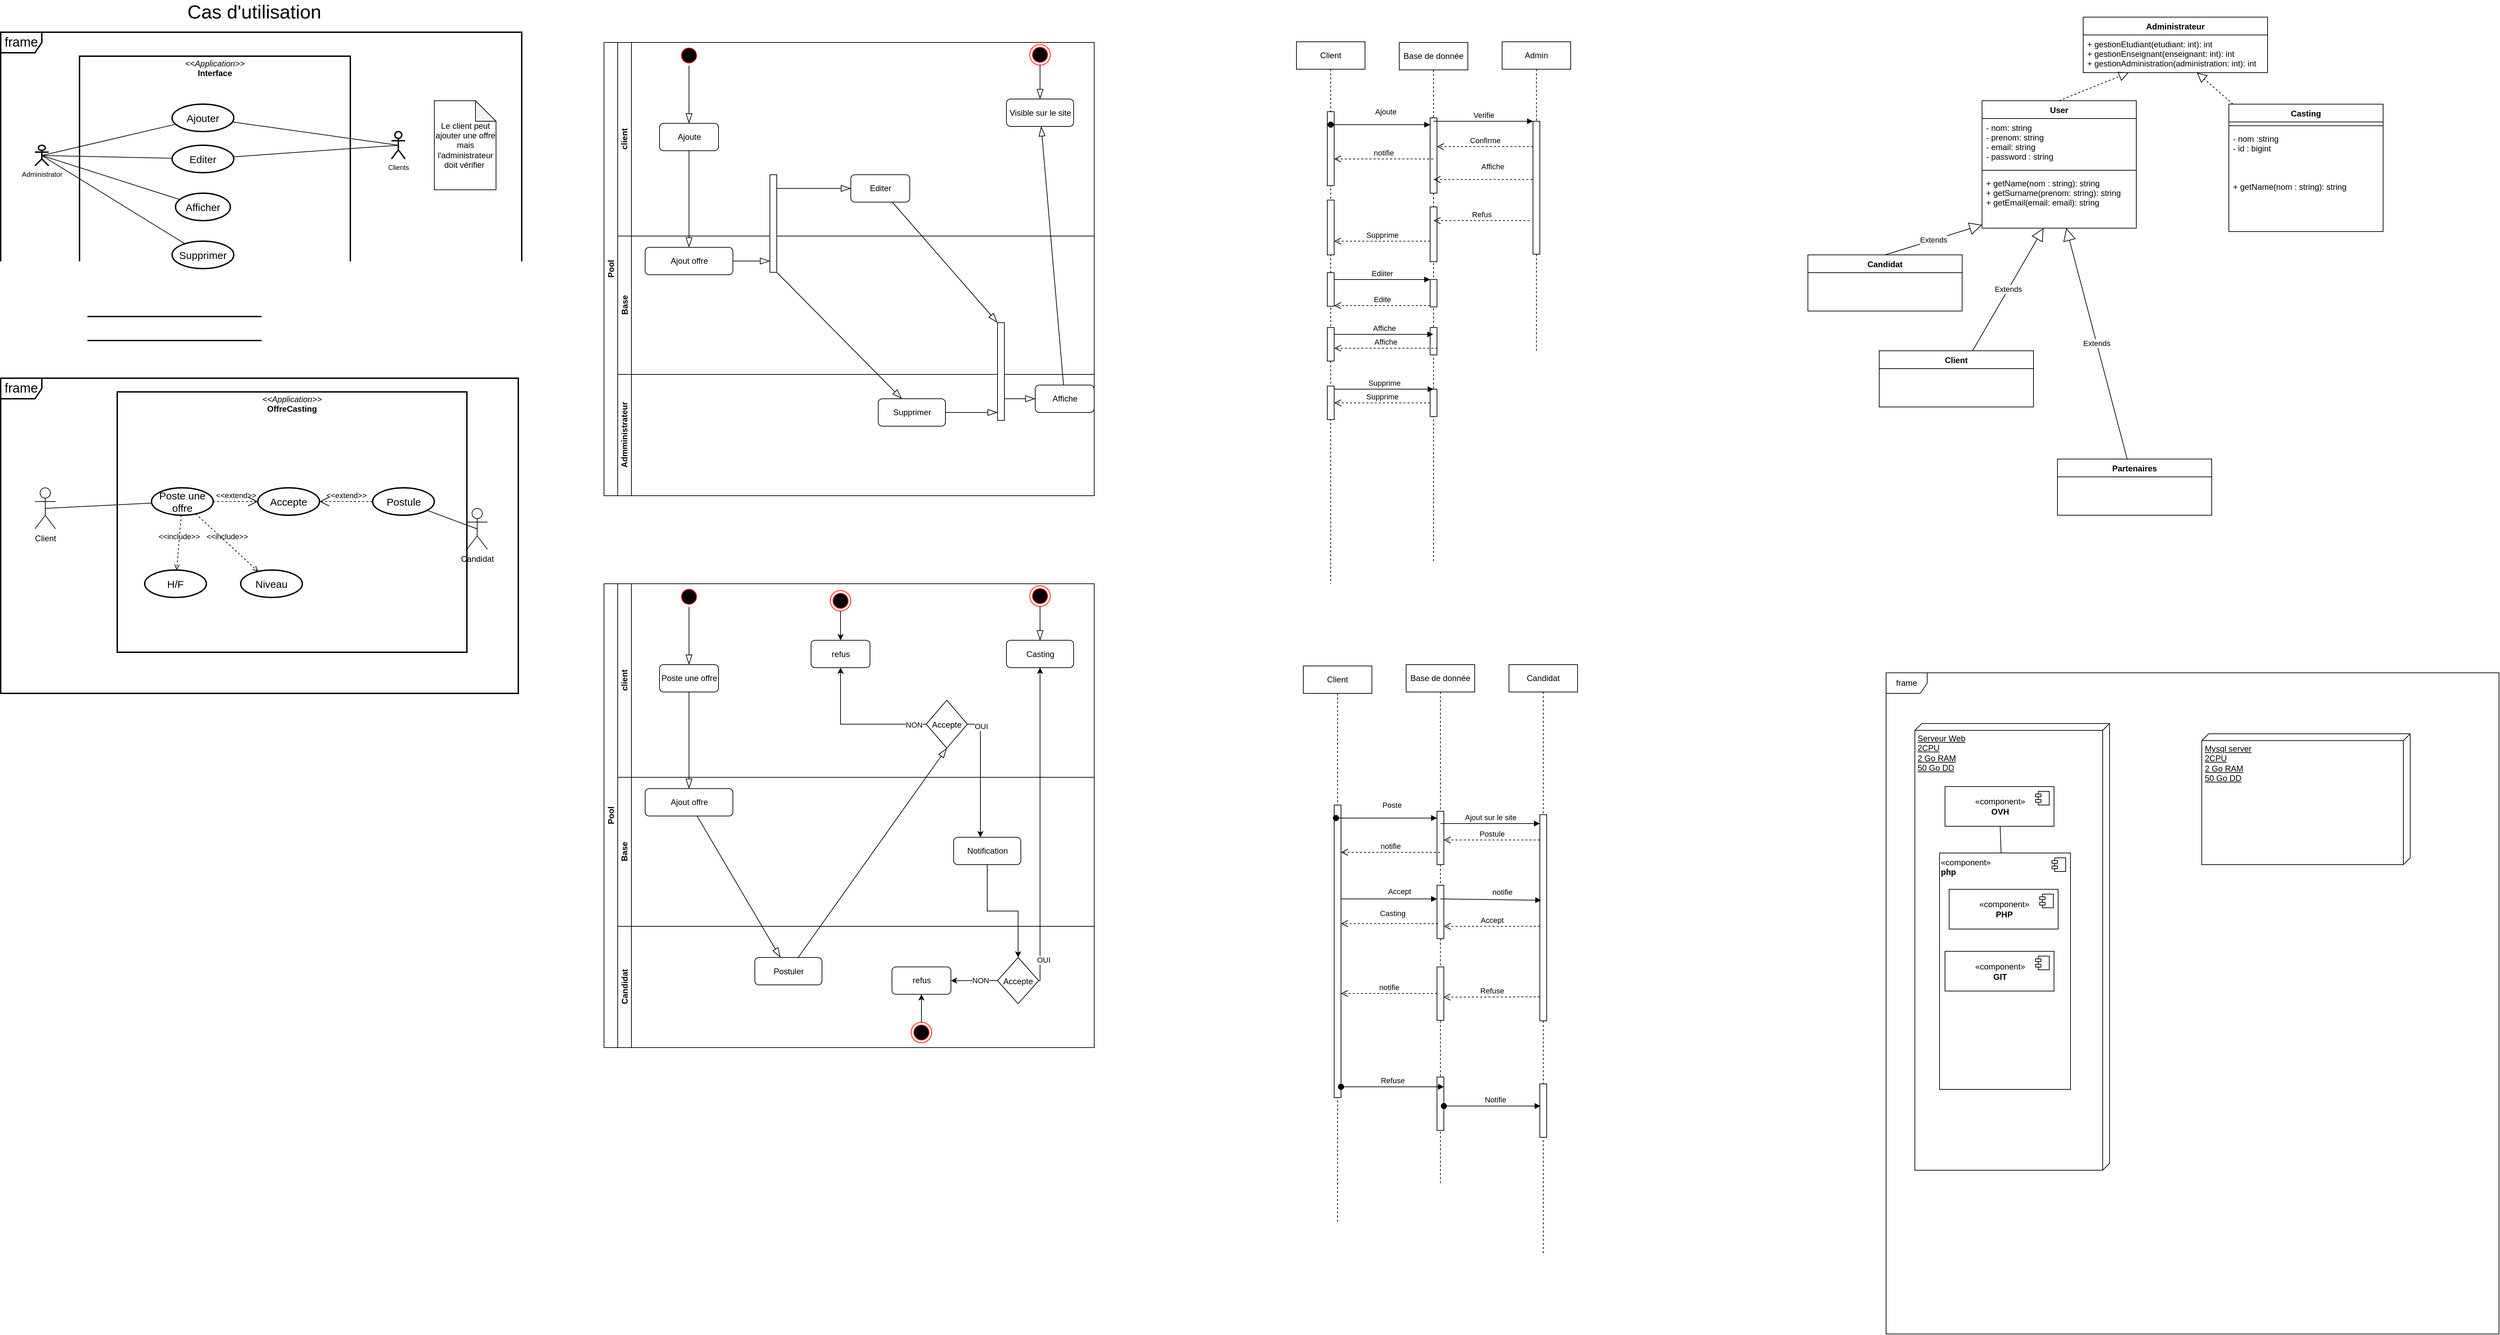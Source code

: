 <mxfile version="13.9.9" type="device"><diagram id="kzXPaiMqOrEbfsyM4Fj0" name="Page-1"><mxGraphModel dx="1205" dy="687" grid="1" gridSize="10" guides="1" tooltips="1" connect="1" arrows="1" fold="1" page="1" pageScale="1" pageWidth="850" pageHeight="1100" math="0" shadow="0"><root><mxCell id="0"/><mxCell id="1" parent="0"/><mxCell id="bEOmpOehwGYg2IpYgs9D-182" value="Client" style="shape=umlLifeline;perimeter=lifelinePerimeter;whiteSpace=wrap;html=1;container=1;collapsible=0;recursiveResize=0;outlineConnect=0;" vertex="1" parent="1"><mxGeometry x="1950" y="980" width="100" height="811" as="geometry"/></mxCell><mxCell id="bEOmpOehwGYg2IpYgs9D-176" value="Base de donnée" style="shape=umlLifeline;perimeter=lifelinePerimeter;whiteSpace=wrap;html=1;container=1;collapsible=0;recursiveResize=0;outlineConnect=0;size=40;" vertex="1" parent="1"><mxGeometry x="2100" y="978" width="100" height="760" as="geometry"/></mxCell><mxCell id="bEOmpOehwGYg2IpYgs9D-195" value="" style="html=1;points=[];perimeter=orthogonalPerimeter;" vertex="1" parent="bEOmpOehwGYg2IpYgs9D-176"><mxGeometry x="45" y="602" width="10" height="78" as="geometry"/></mxCell><mxCell id="bEOmpOehwGYg2IpYgs9D-201" value="" style="html=1;points=[];perimeter=orthogonalPerimeter;" vertex="1" parent="bEOmpOehwGYg2IpYgs9D-176"><mxGeometry x="45" y="441.25" width="10" height="78" as="geometry"/></mxCell><mxCell id="ahJJYOQ27j7wzoPTk0QK-1" value="Cas d'utilisation" style="text;html=1;strokeColor=none;fillColor=none;align=center;verticalAlign=middle;whiteSpace=wrap;rounded=0;strokeWidth=2;fontSize=28;" parent="1" vertex="1"><mxGeometry x="320" y="10" width="200" height="30" as="geometry"/></mxCell><mxCell id="ahJJYOQ27j7wzoPTk0QK-2" value="frame" style="shape=umlFrame;whiteSpace=wrap;html=1;strokeWidth=2;fontSize=19;" parent="1" vertex="1"><mxGeometry x="50" y="55" width="760" height="450" as="geometry"/></mxCell><mxCell id="ahJJYOQ27j7wzoPTk0QK-3" value="Administrator" style="shape=umlActor;verticalLabelPosition=bottom;verticalAlign=top;html=1;strokeWidth=2;fontSize=10;" parent="1" vertex="1"><mxGeometry x="100" y="220" width="20" height="30" as="geometry"/></mxCell><mxCell id="ahJJYOQ27j7wzoPTk0QK-4" value="&lt;p style=&quot;margin:0px;margin-top:4px;text-align:center;&quot;&gt;&lt;i&gt;&amp;lt;&amp;lt;Application&amp;gt;&amp;gt;&lt;/i&gt;&lt;br&gt;&lt;b&gt;Interface&lt;/b&gt;&lt;/p&gt;&lt;p style=&quot;margin:0px;margin-left:4px;&quot;&gt;&lt;br&gt;&lt;/p&gt;&lt;p style=&quot;margin:0px;margin-left:4px;&quot;&gt;&lt;br&gt;&lt;/p&gt;" style="verticalAlign=top;align=left;overflow=fill;fontSize=12;fontFamily=Helvetica;html=1;strokeWidth=2;" parent="1" vertex="1"><mxGeometry x="165" y="90" width="395" height="380" as="geometry"/></mxCell><mxCell id="ahJJYOQ27j7wzoPTk0QK-6" value="frame" style="shape=umlFrame;whiteSpace=wrap;html=1;strokeWidth=2;fontSize=19;" parent="1" vertex="1"><mxGeometry x="50" y="560" width="755" height="460" as="geometry"/></mxCell><mxCell id="ahJJYOQ27j7wzoPTk0QK-8" value="&lt;p style=&quot;margin:0px;margin-top:4px;text-align:center;&quot;&gt;&lt;i&gt;&amp;lt;&amp;lt;Application&amp;gt;&amp;gt;&lt;/i&gt;&lt;br&gt;&lt;b&gt;OffreCasting&lt;/b&gt;&lt;/p&gt;&lt;p style=&quot;margin:0px;margin-left:4px;&quot;&gt;&lt;br&gt;&lt;/p&gt;&lt;p style=&quot;margin:0px;margin-left:4px;&quot;&gt;&lt;br&gt;&lt;/p&gt;" style="verticalAlign=top;align=left;overflow=fill;fontSize=12;fontFamily=Helvetica;html=1;strokeWidth=2;" parent="1" vertex="1"><mxGeometry x="220" y="580" width="510" height="380" as="geometry"/></mxCell><mxCell id="ahJJYOQ27j7wzoPTk0QK-10" value="Afficher" style="ellipse;whiteSpace=wrap;html=1;strokeWidth=2;fontSize=15;" parent="1" vertex="1"><mxGeometry x="305" y="290" width="80" height="40" as="geometry"/></mxCell><mxCell id="ahJJYOQ27j7wzoPTk0QK-11" value="Editer" style="ellipse;whiteSpace=wrap;html=1;strokeWidth=2;fontSize=15;" parent="1" vertex="1"><mxGeometry x="300" y="220" width="90" height="40" as="geometry"/></mxCell><mxCell id="ahJJYOQ27j7wzoPTk0QK-12" value="Ajouter" style="ellipse;whiteSpace=wrap;html=1;strokeWidth=2;fontSize=15;" parent="1" vertex="1"><mxGeometry x="300" y="160" width="90" height="40" as="geometry"/></mxCell><mxCell id="ahJJYOQ27j7wzoPTk0QK-13" value="Supprimer" style="ellipse;whiteSpace=wrap;html=1;strokeWidth=2;fontSize=15;" parent="1" vertex="1"><mxGeometry x="300" y="360" width="90" height="40" as="geometry"/></mxCell><mxCell id="ahJJYOQ27j7wzoPTk0QK-21" value="Clients" style="shape=umlActor;verticalLabelPosition=bottom;verticalAlign=top;html=1;strokeWidth=2;fontSize=10;" parent="1" vertex="1"><mxGeometry x="620" y="200" width="20" height="40" as="geometry"/></mxCell><mxCell id="ahJJYOQ27j7wzoPTk0QK-23" value="" style="endArrow=none;endFill=0;endSize=12;html=1;rounded=0;fontSize=10;exitX=0.5;exitY=0.5;exitDx=0;exitDy=0;exitPerimeter=0;" parent="1" source="ahJJYOQ27j7wzoPTk0QK-3" target="ahJJYOQ27j7wzoPTk0QK-13" edge="1"><mxGeometry width="160" relative="1" as="geometry"><mxPoint x="80" y="300" as="sourcePoint"/><mxPoint x="330.146" y="166.367" as="targetPoint"/></mxGeometry></mxCell><mxCell id="ahJJYOQ27j7wzoPTk0QK-25" value="" style="endArrow=none;endFill=0;endSize=12;html=1;rounded=0;fontSize=10;exitX=0.5;exitY=0.5;exitDx=0;exitDy=0;exitPerimeter=0;" parent="1" source="ahJJYOQ27j7wzoPTk0QK-21" target="ahJJYOQ27j7wzoPTk0QK-12" edge="1"><mxGeometry width="160" relative="1" as="geometry"><mxPoint x="620" y="230" as="sourcePoint"/><mxPoint x="395.081" y="172.668" as="targetPoint"/></mxGeometry></mxCell><mxCell id="H56GD3mnhVGdYl3A65U0-16" value="" style="endArrow=none;endFill=0;endSize=12;html=1;rounded=0;fontSize=10;exitX=0.5;exitY=0.5;exitDx=0;exitDy=0;exitPerimeter=0;" parent="1" source="ahJJYOQ27j7wzoPTk0QK-3" target="ahJJYOQ27j7wzoPTk0QK-11" edge="1"><mxGeometry width="160" relative="1" as="geometry"><mxPoint x="120" y="185" as="sourcePoint"/><mxPoint x="234.647" y="400.536" as="targetPoint"/></mxGeometry></mxCell><mxCell id="H56GD3mnhVGdYl3A65U0-17" value="" style="endArrow=none;endFill=0;endSize=12;html=1;rounded=0;fontSize=10;exitX=0.5;exitY=0.5;exitDx=0;exitDy=0;exitPerimeter=0;" parent="1" source="ahJJYOQ27j7wzoPTk0QK-3" target="ahJJYOQ27j7wzoPTk0QK-12" edge="1"><mxGeometry width="160" relative="1" as="geometry"><mxPoint x="110" y="175" as="sourcePoint"/><mxPoint x="227.535" y="350.783" as="targetPoint"/></mxGeometry></mxCell><mxCell id="H56GD3mnhVGdYl3A65U0-18" value="" style="endArrow=none;endFill=0;endSize=12;html=1;rounded=0;fontSize=10;exitX=0.5;exitY=0.5;exitDx=0;exitDy=0;exitPerimeter=0;" parent="1" source="ahJJYOQ27j7wzoPTk0QK-3" target="ahJJYOQ27j7wzoPTk0QK-10" edge="1"><mxGeometry width="160" relative="1" as="geometry"><mxPoint x="110" y="180" as="sourcePoint"/><mxPoint x="262.891" y="282.58" as="targetPoint"/></mxGeometry></mxCell><mxCell id="H56GD3mnhVGdYl3A65U0-20" value="" style="endArrow=none;endFill=0;endSize=12;html=1;rounded=0;fontSize=10;exitX=0.5;exitY=0.5;exitDx=0;exitDy=0;exitPerimeter=0;" parent="1" source="ahJJYOQ27j7wzoPTk0QK-21" target="ahJJYOQ27j7wzoPTk0QK-11" edge="1"><mxGeometry width="160" relative="1" as="geometry"><mxPoint x="620" y="230" as="sourcePoint"/><mxPoint x="396.65" y="197.573" as="targetPoint"/></mxGeometry></mxCell><mxCell id="H56GD3mnhVGdYl3A65U0-21" value="Le client peut ajouter une offre mais l'administrateur doit vérifier&amp;nbsp;" style="shape=note;whiteSpace=wrap;html=1;backgroundOutline=1;darkOpacity=0.05;" parent="1" vertex="1"><mxGeometry x="682.5" y="155" width="90" height="130" as="geometry"/></mxCell><mxCell id="bEOmpOehwGYg2IpYgs9D-1" value="Client" style="shape=umlActor;verticalLabelPosition=bottom;verticalAlign=top;html=1;outlineConnect=0;" vertex="1" parent="1"><mxGeometry x="100" y="720" width="30" height="60" as="geometry"/></mxCell><mxCell id="bEOmpOehwGYg2IpYgs9D-2" value="Candidat" style="shape=umlActor;verticalLabelPosition=bottom;verticalAlign=top;html=1;outlineConnect=0;" vertex="1" parent="1"><mxGeometry x="730" y="750" width="30" height="60" as="geometry"/></mxCell><mxCell id="bEOmpOehwGYg2IpYgs9D-3" value="Poste une offre" style="ellipse;whiteSpace=wrap;html=1;strokeWidth=2;fontSize=15;" vertex="1" parent="1"><mxGeometry x="270" y="720" width="90" height="40" as="geometry"/></mxCell><mxCell id="bEOmpOehwGYg2IpYgs9D-4" value="" style="endArrow=none;endFill=0;endSize=12;html=1;rounded=0;fontSize=10;exitX=0.5;exitY=0.5;exitDx=0;exitDy=0;exitPerimeter=0;" edge="1" parent="1" source="bEOmpOehwGYg2IpYgs9D-1" target="bEOmpOehwGYg2IpYgs9D-3"><mxGeometry width="160" relative="1" as="geometry"><mxPoint x="91.28" y="450" as="sourcePoint"/><mxPoint x="299.996" y="578.766" as="targetPoint"/></mxGeometry></mxCell><mxCell id="bEOmpOehwGYg2IpYgs9D-5" value="Postule" style="ellipse;whiteSpace=wrap;html=1;strokeWidth=2;fontSize=15;" vertex="1" parent="1"><mxGeometry x="592.5" y="720" width="90" height="40" as="geometry"/></mxCell><mxCell id="bEOmpOehwGYg2IpYgs9D-6" value="" style="endArrow=none;endFill=0;endSize=12;html=1;rounded=0;fontSize=10;exitX=0.5;exitY=0.5;exitDx=0;exitDy=0;exitPerimeter=0;" edge="1" parent="1" source="bEOmpOehwGYg2IpYgs9D-2" target="bEOmpOehwGYg2IpYgs9D-5"><mxGeometry width="160" relative="1" as="geometry"><mxPoint x="125" y="760" as="sourcePoint"/><mxPoint x="280.263" y="752.16" as="targetPoint"/></mxGeometry></mxCell><mxCell id="bEOmpOehwGYg2IpYgs9D-7" value="&amp;lt;&amp;lt;include&amp;gt;&amp;gt;" style="edgeStyle=none;html=1;endArrow=open;verticalAlign=bottom;dashed=1;labelBackgroundColor=none;" edge="1" parent="1" source="bEOmpOehwGYg2IpYgs9D-3" target="bEOmpOehwGYg2IpYgs9D-9"><mxGeometry width="160" relative="1" as="geometry"><mxPoint x="370" y="810" as="sourcePoint"/><mxPoint x="530" y="810" as="targetPoint"/></mxGeometry></mxCell><mxCell id="bEOmpOehwGYg2IpYgs9D-8" value="Niveau" style="ellipse;whiteSpace=wrap;html=1;strokeWidth=2;fontSize=15;" vertex="1" parent="1"><mxGeometry x="400" y="840" width="90" height="40" as="geometry"/></mxCell><mxCell id="bEOmpOehwGYg2IpYgs9D-9" value="H/F" style="ellipse;whiteSpace=wrap;html=1;strokeWidth=2;fontSize=15;" vertex="1" parent="1"><mxGeometry x="260" y="840" width="90" height="40" as="geometry"/></mxCell><mxCell id="bEOmpOehwGYg2IpYgs9D-10" value="&amp;lt;&amp;lt;include&amp;gt;&amp;gt;" style="edgeStyle=none;html=1;endArrow=open;verticalAlign=bottom;dashed=1;labelBackgroundColor=none;" edge="1" parent="1" source="bEOmpOehwGYg2IpYgs9D-3" target="bEOmpOehwGYg2IpYgs9D-8"><mxGeometry width="160" relative="1" as="geometry"><mxPoint x="323.224" y="769.984" as="sourcePoint"/><mxPoint x="316.817" y="840.016" as="targetPoint"/></mxGeometry></mxCell><mxCell id="bEOmpOehwGYg2IpYgs9D-11" value="Accepte" style="ellipse;whiteSpace=wrap;html=1;strokeWidth=2;fontSize=15;" vertex="1" parent="1"><mxGeometry x="425" y="720" width="90" height="40" as="geometry"/></mxCell><mxCell id="bEOmpOehwGYg2IpYgs9D-13" value="&amp;lt;&amp;lt;extend&amp;gt;&amp;gt;" style="edgeStyle=none;html=1;startArrow=open;endArrow=none;startSize=12;verticalAlign=bottom;dashed=1;labelBackgroundColor=none;" edge="1" parent="1" source="bEOmpOehwGYg2IpYgs9D-11" target="bEOmpOehwGYg2IpYgs9D-3"><mxGeometry width="160" relative="1" as="geometry"><mxPoint x="390" y="670" as="sourcePoint"/><mxPoint x="550" y="670" as="targetPoint"/></mxGeometry></mxCell><mxCell id="bEOmpOehwGYg2IpYgs9D-14" value="&amp;lt;&amp;lt;extend&amp;gt;&amp;gt;" style="edgeStyle=none;html=1;startArrow=open;endArrow=none;startSize=12;verticalAlign=bottom;dashed=1;labelBackgroundColor=none;" edge="1" parent="1" source="bEOmpOehwGYg2IpYgs9D-11" target="bEOmpOehwGYg2IpYgs9D-5"><mxGeometry width="160" relative="1" as="geometry"><mxPoint x="435" y="750" as="sourcePoint"/><mxPoint x="370" y="750" as="targetPoint"/></mxGeometry></mxCell><mxCell id="bEOmpOehwGYg2IpYgs9D-15" value="Pool" style="swimlane;childLayout=stackLayout;resizeParent=1;resizeParentMax=0;horizontal=0;startSize=20;horizontalStack=0;html=1;" vertex="1" parent="1"><mxGeometry x="930" y="70" width="715" height="661.5" as="geometry"/></mxCell><mxCell id="bEOmpOehwGYg2IpYgs9D-16" value="client" style="swimlane;startSize=20;horizontal=0;html=1;" vertex="1" parent="bEOmpOehwGYg2IpYgs9D-15"><mxGeometry x="20" width="695" height="282.5" as="geometry"/></mxCell><mxCell id="bEOmpOehwGYg2IpYgs9D-17" value="Editer" style="html=1;rounded=1;" vertex="1" parent="bEOmpOehwGYg2IpYgs9D-16"><mxGeometry x="340" y="193" width="86" height="40" as="geometry"/></mxCell><mxCell id="bEOmpOehwGYg2IpYgs9D-18" value="" style="ellipse;html=1;shape=startState;fillColor=#000000;strokeColor=#ff0000;rounded=1;" vertex="1" parent="bEOmpOehwGYg2IpYgs9D-16"><mxGeometry x="89" y="4" width="30" height="30" as="geometry"/></mxCell><mxCell id="bEOmpOehwGYg2IpYgs9D-19" value="" style="endArrow=blockThin;endFill=0;endSize=12;html=1;rounded=0;strokeWidth=1;" edge="1" parent="bEOmpOehwGYg2IpYgs9D-16" source="bEOmpOehwGYg2IpYgs9D-18" target="bEOmpOehwGYg2IpYgs9D-20"><mxGeometry width="160" relative="1" as="geometry"><mxPoint x="141" y="122" as="sourcePoint"/><mxPoint x="104.0" y="64" as="targetPoint"/></mxGeometry></mxCell><mxCell id="bEOmpOehwGYg2IpYgs9D-20" value="Ajoute" style="html=1;rounded=1;" vertex="1" parent="bEOmpOehwGYg2IpYgs9D-16"><mxGeometry x="61" y="118" width="86" height="40" as="geometry"/></mxCell><mxCell id="bEOmpOehwGYg2IpYgs9D-21" value="Visible sur le site" style="html=1;rounded=1;" vertex="1" parent="bEOmpOehwGYg2IpYgs9D-16"><mxGeometry x="567" y="82.5" width="98" height="40" as="geometry"/></mxCell><mxCell id="bEOmpOehwGYg2IpYgs9D-22" value="" style="ellipse;html=1;shape=endState;fillColor=#000000;strokeColor=#ff0000;rounded=0;" vertex="1" parent="bEOmpOehwGYg2IpYgs9D-16"><mxGeometry x="601" y="3" width="30" height="30" as="geometry"/></mxCell><mxCell id="bEOmpOehwGYg2IpYgs9D-23" value="" style="endArrow=blockThin;endFill=0;endSize=12;html=1;rounded=0;strokeWidth=1;" edge="1" parent="bEOmpOehwGYg2IpYgs9D-16" source="bEOmpOehwGYg2IpYgs9D-22" target="bEOmpOehwGYg2IpYgs9D-21"><mxGeometry width="160" relative="1" as="geometry"><mxPoint x="114.0" y="44" as="sourcePoint"/><mxPoint x="114.0" y="128" as="targetPoint"/></mxGeometry></mxCell><mxCell id="bEOmpOehwGYg2IpYgs9D-24" value="Base" style="swimlane;startSize=20;horizontal=0;html=1;" vertex="1" parent="bEOmpOehwGYg2IpYgs9D-15"><mxGeometry x="20" y="282.5" width="695" height="202" as="geometry"/></mxCell><mxCell id="bEOmpOehwGYg2IpYgs9D-29" value="Ajout offre" style="html=1;rounded=1;" vertex="1" parent="bEOmpOehwGYg2IpYgs9D-24"><mxGeometry x="40" y="16.5" width="128" height="40" as="geometry"/></mxCell><mxCell id="bEOmpOehwGYg2IpYgs9D-31" value="" style="html=1;points=[];perimeter=orthogonalPerimeter;rounded=0;direction=west;" vertex="1" parent="bEOmpOehwGYg2IpYgs9D-24"><mxGeometry x="222" y="-89.5" width="10" height="142.5" as="geometry"/></mxCell><mxCell id="bEOmpOehwGYg2IpYgs9D-32" value="" style="endArrow=blockThin;endFill=0;endSize=12;html=1;rounded=0;strokeWidth=1;" edge="1" parent="bEOmpOehwGYg2IpYgs9D-24" source="bEOmpOehwGYg2IpYgs9D-29" target="bEOmpOehwGYg2IpYgs9D-31"><mxGeometry width="160" relative="1" as="geometry"><mxPoint x="114" y="-238.5" as="sourcePoint"/><mxPoint x="114" y="-154.5" as="targetPoint"/></mxGeometry></mxCell><mxCell id="bEOmpOehwGYg2IpYgs9D-37" value="Admministrateur" style="swimlane;startSize=20;horizontal=0;html=1;" vertex="1" parent="bEOmpOehwGYg2IpYgs9D-15"><mxGeometry x="20" y="484.5" width="695" height="177" as="geometry"/></mxCell><mxCell id="bEOmpOehwGYg2IpYgs9D-38" value="Supprimer" style="html=1;rounded=1;" vertex="1" parent="bEOmpOehwGYg2IpYgs9D-37"><mxGeometry x="380" y="35.5" width="98" height="40" as="geometry"/></mxCell><mxCell id="bEOmpOehwGYg2IpYgs9D-34" value="" style="html=1;points=[];perimeter=orthogonalPerimeter;rounded=0;direction=west;" vertex="1" parent="bEOmpOehwGYg2IpYgs9D-37"><mxGeometry x="554" y="-75.5" width="10" height="142.5" as="geometry"/></mxCell><mxCell id="bEOmpOehwGYg2IpYgs9D-45" value="" style="endArrow=blockThin;endFill=0;endSize=12;html=1;rounded=0;strokeWidth=1;" edge="1" parent="bEOmpOehwGYg2IpYgs9D-37" source="bEOmpOehwGYg2IpYgs9D-38" target="bEOmpOehwGYg2IpYgs9D-34"><mxGeometry width="160" relative="1" as="geometry"><mxPoint x="464.007" y="-322.5" as="sourcePoint"/><mxPoint x="564" y="-168.75" as="targetPoint"/></mxGeometry></mxCell><mxCell id="bEOmpOehwGYg2IpYgs9D-30" value="Affiche" style="html=1;rounded=1;" vertex="1" parent="bEOmpOehwGYg2IpYgs9D-37"><mxGeometry x="609" y="15.5" width="86" height="40" as="geometry"/></mxCell><mxCell id="bEOmpOehwGYg2IpYgs9D-36" value="" style="endArrow=blockThin;endFill=0;endSize=12;html=1;rounded=0;strokeWidth=1;" edge="1" parent="bEOmpOehwGYg2IpYgs9D-37" source="bEOmpOehwGYg2IpYgs9D-34" target="bEOmpOehwGYg2IpYgs9D-30"><mxGeometry width="160" relative="1" as="geometry"><mxPoint x="486.749" y="78.5" as="sourcePoint"/><mxPoint x="564" y="-26.25" as="targetPoint"/><Array as="points"><mxPoint x="590" y="35.5"/></Array></mxGeometry></mxCell><mxCell id="bEOmpOehwGYg2IpYgs9D-39" value="" style="endArrow=blockThin;endFill=0;endSize=12;html=1;rounded=0;strokeWidth=1;" edge="1" parent="bEOmpOehwGYg2IpYgs9D-15" source="bEOmpOehwGYg2IpYgs9D-30" target="bEOmpOehwGYg2IpYgs9D-21"><mxGeometry width="160" relative="1" as="geometry"><mxPoint x="585.949" y="378" as="sourcePoint"/><mxPoint x="634.051" y="485.5" as="targetPoint"/></mxGeometry></mxCell><mxCell id="bEOmpOehwGYg2IpYgs9D-42" value="" style="endArrow=blockThin;endFill=0;endSize=12;html=1;rounded=0;strokeWidth=1;" edge="1" parent="bEOmpOehwGYg2IpYgs9D-15" source="bEOmpOehwGYg2IpYgs9D-20" target="bEOmpOehwGYg2IpYgs9D-29"><mxGeometry width="160" relative="1" as="geometry"><mxPoint x="134" y="44" as="sourcePoint"/><mxPoint x="134" y="128" as="targetPoint"/></mxGeometry></mxCell><mxCell id="bEOmpOehwGYg2IpYgs9D-43" value="" style="endArrow=blockThin;endFill=0;endSize=12;html=1;rounded=0;strokeWidth=1;" edge="1" parent="bEOmpOehwGYg2IpYgs9D-15" source="bEOmpOehwGYg2IpYgs9D-31" target="bEOmpOehwGYg2IpYgs9D-17"><mxGeometry width="160" relative="1" as="geometry"><mxPoint x="144" y="54" as="sourcePoint"/><mxPoint x="144" y="138" as="targetPoint"/><Array as="points"><mxPoint x="310" y="213"/></Array></mxGeometry></mxCell><mxCell id="bEOmpOehwGYg2IpYgs9D-44" value="" style="endArrow=blockThin;endFill=0;endSize=12;html=1;rounded=0;strokeWidth=1;" edge="1" parent="bEOmpOehwGYg2IpYgs9D-15" source="bEOmpOehwGYg2IpYgs9D-17" target="bEOmpOehwGYg2IpYgs9D-34"><mxGeometry width="160" relative="1" as="geometry"><mxPoint x="262" y="203" as="sourcePoint"/><mxPoint x="438.637" y="162" as="targetPoint"/></mxGeometry></mxCell><mxCell id="bEOmpOehwGYg2IpYgs9D-46" value="" style="endArrow=blockThin;endFill=0;endSize=12;html=1;rounded=0;strokeWidth=1;" edge="1" parent="bEOmpOehwGYg2IpYgs9D-15" source="bEOmpOehwGYg2IpYgs9D-31" target="bEOmpOehwGYg2IpYgs9D-38"><mxGeometry width="160" relative="1" as="geometry"><mxPoint x="300" y="330" as="sourcePoint"/><mxPoint x="380" y="550" as="targetPoint"/></mxGeometry></mxCell><mxCell id="bEOmpOehwGYg2IpYgs9D-47" value="Pool" style="swimlane;childLayout=stackLayout;resizeParent=1;resizeParentMax=0;horizontal=0;startSize=20;horizontalStack=0;html=1;" vertex="1" parent="1"><mxGeometry x="930" y="860" width="715" height="677" as="geometry"/></mxCell><mxCell id="bEOmpOehwGYg2IpYgs9D-48" value="client" style="swimlane;startSize=20;horizontal=0;html=1;" vertex="1" parent="bEOmpOehwGYg2IpYgs9D-47"><mxGeometry x="20" width="695" height="282.5" as="geometry"/></mxCell><mxCell id="bEOmpOehwGYg2IpYgs9D-50" value="" style="ellipse;html=1;shape=startState;fillColor=#000000;strokeColor=#ff0000;rounded=1;" vertex="1" parent="bEOmpOehwGYg2IpYgs9D-48"><mxGeometry x="89" y="4" width="30" height="30" as="geometry"/></mxCell><mxCell id="bEOmpOehwGYg2IpYgs9D-51" value="" style="endArrow=blockThin;endFill=0;endSize=12;html=1;rounded=0;strokeWidth=1;" edge="1" parent="bEOmpOehwGYg2IpYgs9D-48" source="bEOmpOehwGYg2IpYgs9D-50" target="bEOmpOehwGYg2IpYgs9D-52"><mxGeometry width="160" relative="1" as="geometry"><mxPoint x="141" y="122" as="sourcePoint"/><mxPoint x="104.0" y="64" as="targetPoint"/></mxGeometry></mxCell><mxCell id="bEOmpOehwGYg2IpYgs9D-52" value="Poste une offre" style="html=1;rounded=1;" vertex="1" parent="bEOmpOehwGYg2IpYgs9D-48"><mxGeometry x="61" y="118" width="86" height="40" as="geometry"/></mxCell><mxCell id="bEOmpOehwGYg2IpYgs9D-53" value="Casting" style="html=1;rounded=1;" vertex="1" parent="bEOmpOehwGYg2IpYgs9D-48"><mxGeometry x="567" y="82.5" width="98" height="40" as="geometry"/></mxCell><mxCell id="bEOmpOehwGYg2IpYgs9D-54" value="" style="ellipse;html=1;shape=endState;fillColor=#000000;strokeColor=#ff0000;rounded=0;" vertex="1" parent="bEOmpOehwGYg2IpYgs9D-48"><mxGeometry x="601" y="3" width="30" height="30" as="geometry"/></mxCell><mxCell id="bEOmpOehwGYg2IpYgs9D-55" value="" style="endArrow=blockThin;endFill=0;endSize=12;html=1;rounded=0;strokeWidth=1;" edge="1" parent="bEOmpOehwGYg2IpYgs9D-48" source="bEOmpOehwGYg2IpYgs9D-54" target="bEOmpOehwGYg2IpYgs9D-53"><mxGeometry width="160" relative="1" as="geometry"><mxPoint x="114.0" y="44" as="sourcePoint"/><mxPoint x="114.0" y="128" as="targetPoint"/></mxGeometry></mxCell><mxCell id="bEOmpOehwGYg2IpYgs9D-73" style="edgeStyle=orthogonalEdgeStyle;rounded=0;orthogonalLoop=1;jettySize=auto;html=1;entryX=0.5;entryY=1;entryDx=0;entryDy=0;" edge="1" parent="bEOmpOehwGYg2IpYgs9D-48" source="bEOmpOehwGYg2IpYgs9D-71" target="bEOmpOehwGYg2IpYgs9D-72"><mxGeometry relative="1" as="geometry"/></mxCell><mxCell id="bEOmpOehwGYg2IpYgs9D-74" value="NON" style="edgeLabel;html=1;align=center;verticalAlign=middle;resizable=0;points=[];" vertex="1" connectable="0" parent="bEOmpOehwGYg2IpYgs9D-73"><mxGeometry x="-0.82" y="1" relative="1" as="geometry"><mxPoint as="offset"/></mxGeometry></mxCell><mxCell id="bEOmpOehwGYg2IpYgs9D-71" value="Accepte" style="rhombus;" vertex="1" parent="bEOmpOehwGYg2IpYgs9D-48"><mxGeometry x="450" y="170" width="60" height="70" as="geometry"/></mxCell><mxCell id="bEOmpOehwGYg2IpYgs9D-72" value="refus" style="html=1;rounded=1;" vertex="1" parent="bEOmpOehwGYg2IpYgs9D-48"><mxGeometry x="282" y="82.5" width="86" height="40" as="geometry"/></mxCell><mxCell id="bEOmpOehwGYg2IpYgs9D-81" style="edgeStyle=orthogonalEdgeStyle;rounded=0;orthogonalLoop=1;jettySize=auto;html=1;" edge="1" parent="bEOmpOehwGYg2IpYgs9D-48" source="bEOmpOehwGYg2IpYgs9D-80" target="bEOmpOehwGYg2IpYgs9D-72"><mxGeometry relative="1" as="geometry"/></mxCell><mxCell id="bEOmpOehwGYg2IpYgs9D-80" value="" style="ellipse;html=1;shape=endState;fillColor=#000000;strokeColor=#ff0000;rounded=0;" vertex="1" parent="bEOmpOehwGYg2IpYgs9D-48"><mxGeometry x="310" y="10" width="30" height="30" as="geometry"/></mxCell><mxCell id="bEOmpOehwGYg2IpYgs9D-56" value="Base" style="swimlane;startSize=20;horizontal=0;html=1;" vertex="1" parent="bEOmpOehwGYg2IpYgs9D-47"><mxGeometry x="20" y="282.5" width="695" height="217.5" as="geometry"/></mxCell><mxCell id="bEOmpOehwGYg2IpYgs9D-57" value="Ajout offre" style="html=1;rounded=1;" vertex="1" parent="bEOmpOehwGYg2IpYgs9D-56"><mxGeometry x="40" y="16.5" width="128" height="40" as="geometry"/></mxCell><mxCell id="bEOmpOehwGYg2IpYgs9D-75" value="Notification" style="html=1;rounded=1;" vertex="1" parent="bEOmpOehwGYg2IpYgs9D-56"><mxGeometry x="490" y="87.5" width="98" height="40" as="geometry"/></mxCell><mxCell id="bEOmpOehwGYg2IpYgs9D-67" value="" style="endArrow=blockThin;endFill=0;endSize=12;html=1;rounded=0;strokeWidth=1;" edge="1" parent="bEOmpOehwGYg2IpYgs9D-47" source="bEOmpOehwGYg2IpYgs9D-52" target="bEOmpOehwGYg2IpYgs9D-57"><mxGeometry width="160" relative="1" as="geometry"><mxPoint x="134" y="44" as="sourcePoint"/><mxPoint x="134" y="128" as="targetPoint"/></mxGeometry></mxCell><mxCell id="bEOmpOehwGYg2IpYgs9D-70" value="" style="endArrow=blockThin;endFill=0;endSize=12;html=1;rounded=0;strokeWidth=1;" edge="1" parent="bEOmpOehwGYg2IpYgs9D-47" source="bEOmpOehwGYg2IpYgs9D-57" target="bEOmpOehwGYg2IpYgs9D-61"><mxGeometry width="160" relative="1" as="geometry"><mxPoint x="252" y="335.5" as="sourcePoint"/><mxPoint x="371.053" y="514.5" as="targetPoint"/></mxGeometry></mxCell><mxCell id="bEOmpOehwGYg2IpYgs9D-63" value="" style="endArrow=blockThin;endFill=0;endSize=12;html=1;rounded=0;strokeWidth=1;entryX=0.5;entryY=1;entryDx=0;entryDy=0;" edge="1" parent="bEOmpOehwGYg2IpYgs9D-47" source="bEOmpOehwGYg2IpYgs9D-61" target="bEOmpOehwGYg2IpYgs9D-71"><mxGeometry width="160" relative="1" as="geometry"><mxPoint x="484.007" y="162" as="sourcePoint"/><mxPoint x="584" y="315.75" as="targetPoint"/></mxGeometry></mxCell><mxCell id="bEOmpOehwGYg2IpYgs9D-60" value="Candidat" style="swimlane;startSize=20;horizontal=0;html=1;" vertex="1" parent="bEOmpOehwGYg2IpYgs9D-47"><mxGeometry x="20" y="500" width="695" height="177" as="geometry"/></mxCell><mxCell id="bEOmpOehwGYg2IpYgs9D-61" value="Postuler" style="html=1;rounded=1;" vertex="1" parent="bEOmpOehwGYg2IpYgs9D-60"><mxGeometry x="200" y="45.5" width="98" height="40" as="geometry"/></mxCell><mxCell id="bEOmpOehwGYg2IpYgs9D-83" style="edgeStyle=orthogonalEdgeStyle;rounded=0;orthogonalLoop=1;jettySize=auto;html=1;" edge="1" parent="bEOmpOehwGYg2IpYgs9D-60" source="bEOmpOehwGYg2IpYgs9D-78" target="bEOmpOehwGYg2IpYgs9D-82"><mxGeometry relative="1" as="geometry"/></mxCell><mxCell id="bEOmpOehwGYg2IpYgs9D-84" value="NON" style="edgeLabel;html=1;align=center;verticalAlign=middle;resizable=0;points=[];" vertex="1" connectable="0" parent="bEOmpOehwGYg2IpYgs9D-83"><mxGeometry x="-0.77" y="-4" relative="1" as="geometry"><mxPoint x="-16.89" y="3.96" as="offset"/></mxGeometry></mxCell><mxCell id="bEOmpOehwGYg2IpYgs9D-78" value="Accepte" style="rhombus;" vertex="1" parent="bEOmpOehwGYg2IpYgs9D-60"><mxGeometry x="554" y="45.5" width="60" height="67.5" as="geometry"/></mxCell><mxCell id="bEOmpOehwGYg2IpYgs9D-82" value="refus" style="html=1;rounded=1;" vertex="1" parent="bEOmpOehwGYg2IpYgs9D-60"><mxGeometry x="400" y="59.25" width="86" height="40" as="geometry"/></mxCell><mxCell id="bEOmpOehwGYg2IpYgs9D-85" value="" style="ellipse;html=1;shape=endState;fillColor=#000000;strokeColor=#ff0000;rounded=0;" vertex="1" parent="bEOmpOehwGYg2IpYgs9D-60"><mxGeometry x="428" y="140" width="30" height="30" as="geometry"/></mxCell><mxCell id="bEOmpOehwGYg2IpYgs9D-86" style="edgeStyle=orthogonalEdgeStyle;rounded=0;orthogonalLoop=1;jettySize=auto;html=1;" edge="1" parent="bEOmpOehwGYg2IpYgs9D-60" source="bEOmpOehwGYg2IpYgs9D-85" target="bEOmpOehwGYg2IpYgs9D-82"><mxGeometry relative="1" as="geometry"/></mxCell><mxCell id="bEOmpOehwGYg2IpYgs9D-76" style="edgeStyle=orthogonalEdgeStyle;rounded=0;orthogonalLoop=1;jettySize=auto;html=1;" edge="1" parent="bEOmpOehwGYg2IpYgs9D-47" source="bEOmpOehwGYg2IpYgs9D-71" target="bEOmpOehwGYg2IpYgs9D-75"><mxGeometry relative="1" as="geometry"><Array as="points"><mxPoint x="549" y="205"/></Array></mxGeometry></mxCell><mxCell id="bEOmpOehwGYg2IpYgs9D-77" value="OUI" style="edgeLabel;html=1;align=center;verticalAlign=middle;resizable=0;points=[];" vertex="1" connectable="0" parent="bEOmpOehwGYg2IpYgs9D-76"><mxGeometry x="-0.762" y="1" relative="1" as="geometry"><mxPoint as="offset"/></mxGeometry></mxCell><mxCell id="bEOmpOehwGYg2IpYgs9D-79" style="edgeStyle=orthogonalEdgeStyle;rounded=0;orthogonalLoop=1;jettySize=auto;html=1;" edge="1" parent="bEOmpOehwGYg2IpYgs9D-47" source="bEOmpOehwGYg2IpYgs9D-75" target="bEOmpOehwGYg2IpYgs9D-78"><mxGeometry relative="1" as="geometry"/></mxCell><mxCell id="bEOmpOehwGYg2IpYgs9D-87" style="edgeStyle=orthogonalEdgeStyle;rounded=0;orthogonalLoop=1;jettySize=auto;html=1;" edge="1" parent="bEOmpOehwGYg2IpYgs9D-47" source="bEOmpOehwGYg2IpYgs9D-78" target="bEOmpOehwGYg2IpYgs9D-53"><mxGeometry relative="1" as="geometry"><Array as="points"><mxPoint x="636" y="579"/></Array></mxGeometry></mxCell><mxCell id="bEOmpOehwGYg2IpYgs9D-88" value="OUI" style="edgeLabel;html=1;align=center;verticalAlign=middle;resizable=0;points=[];" vertex="1" connectable="0" parent="bEOmpOehwGYg2IpYgs9D-87"><mxGeometry x="-0.857" y="-5" relative="1" as="geometry"><mxPoint as="offset"/></mxGeometry></mxCell><mxCell id="bEOmpOehwGYg2IpYgs9D-89" value="Client" style="shape=umlLifeline;perimeter=lifelinePerimeter;whiteSpace=wrap;html=1;container=1;collapsible=0;recursiveResize=0;outlineConnect=0;" vertex="1" parent="1"><mxGeometry x="1940" y="69" width="100" height="791" as="geometry"/></mxCell><mxCell id="bEOmpOehwGYg2IpYgs9D-94" value="" style="html=1;points=[];perimeter=orthogonalPerimeter;" vertex="1" parent="bEOmpOehwGYg2IpYgs9D-89"><mxGeometry x="45" y="102" width="10" height="108" as="geometry"/></mxCell><mxCell id="bEOmpOehwGYg2IpYgs9D-107" value="" style="html=1;points=[];perimeter=orthogonalPerimeter;" vertex="1" parent="bEOmpOehwGYg2IpYgs9D-89"><mxGeometry x="45" y="337" width="10" height="49" as="geometry"/></mxCell><mxCell id="bEOmpOehwGYg2IpYgs9D-108" value="" style="html=1;points=[];perimeter=orthogonalPerimeter;" vertex="1" parent="bEOmpOehwGYg2IpYgs9D-89"><mxGeometry x="45" y="417" width="10" height="49" as="geometry"/></mxCell><mxCell id="bEOmpOehwGYg2IpYgs9D-116" value="" style="html=1;points=[];perimeter=orthogonalPerimeter;" vertex="1" parent="bEOmpOehwGYg2IpYgs9D-89"><mxGeometry x="45" y="502.5" width="10" height="49" as="geometry"/></mxCell><mxCell id="bEOmpOehwGYg2IpYgs9D-90" value="Admin" style="shape=umlLifeline;perimeter=lifelinePerimeter;whiteSpace=wrap;html=1;container=1;collapsible=0;recursiveResize=0;outlineConnect=0;" vertex="1" parent="1"><mxGeometry x="2240" y="69" width="100" height="451" as="geometry"/></mxCell><mxCell id="bEOmpOehwGYg2IpYgs9D-98" value="" style="html=1;points=[];perimeter=orthogonalPerimeter;fontFamily=Helvetica;fontSize=12;fontColor=#000000;align=center;strokeColor=#000000;fillColor=#ffffff;" vertex="1" parent="bEOmpOehwGYg2IpYgs9D-90"><mxGeometry x="45" y="116" width="10" height="194" as="geometry"/></mxCell><mxCell id="bEOmpOehwGYg2IpYgs9D-91" value="Base de donnée" style="shape=umlLifeline;perimeter=lifelinePerimeter;whiteSpace=wrap;html=1;container=1;collapsible=0;recursiveResize=0;outlineConnect=0;size=40;" vertex="1" parent="1"><mxGeometry x="2090" y="70" width="100" height="760" as="geometry"/></mxCell><mxCell id="bEOmpOehwGYg2IpYgs9D-92" value="" style="html=1;points=[];perimeter=orthogonalPerimeter;" vertex="1" parent="bEOmpOehwGYg2IpYgs9D-91"><mxGeometry x="45" y="110" width="10" height="110" as="geometry"/></mxCell><mxCell id="bEOmpOehwGYg2IpYgs9D-104" value="" style="html=1;points=[];perimeter=orthogonalPerimeter;" vertex="1" parent="bEOmpOehwGYg2IpYgs9D-91"><mxGeometry x="45" y="346" width="10" height="40" as="geometry"/></mxCell><mxCell id="bEOmpOehwGYg2IpYgs9D-109" value="" style="html=1;points=[];perimeter=orthogonalPerimeter;" vertex="1" parent="bEOmpOehwGYg2IpYgs9D-91"><mxGeometry x="45" y="416" width="10" height="40" as="geometry"/></mxCell><mxCell id="bEOmpOehwGYg2IpYgs9D-117" value="" style="html=1;points=[];perimeter=orthogonalPerimeter;" vertex="1" parent="bEOmpOehwGYg2IpYgs9D-91"><mxGeometry x="45" y="506" width="10" height="40" as="geometry"/></mxCell><mxCell id="bEOmpOehwGYg2IpYgs9D-120" value="" style="html=1;points=[];perimeter=orthogonalPerimeter;" vertex="1" parent="bEOmpOehwGYg2IpYgs9D-91"><mxGeometry x="45" y="240" width="10" height="80" as="geometry"/></mxCell><mxCell id="bEOmpOehwGYg2IpYgs9D-93" value="Ajoute" style="html=1;verticalAlign=bottom;startArrow=oval;endArrow=block;startSize=8;" edge="1" target="bEOmpOehwGYg2IpYgs9D-92" parent="1" source="bEOmpOehwGYg2IpYgs9D-89"><mxGeometry x="0.111" y="10" relative="1" as="geometry"><mxPoint x="2080" y="179" as="sourcePoint"/><Array as="points"><mxPoint x="2070" y="190"/></Array><mxPoint x="-1" as="offset"/></mxGeometry></mxCell><mxCell id="bEOmpOehwGYg2IpYgs9D-99" value="Verifie" style="html=1;verticalAlign=bottom;endArrow=block;entryX=0;entryY=0;" edge="1" target="bEOmpOehwGYg2IpYgs9D-98" parent="1" source="bEOmpOehwGYg2IpYgs9D-91"><mxGeometry relative="1" as="geometry"><mxPoint x="2215" y="185" as="sourcePoint"/></mxGeometry></mxCell><mxCell id="bEOmpOehwGYg2IpYgs9D-100" value="Confirme" style="html=1;verticalAlign=bottom;endArrow=open;dashed=1;endSize=8;" edge="1" source="bEOmpOehwGYg2IpYgs9D-98" parent="1" target="bEOmpOehwGYg2IpYgs9D-92"><mxGeometry relative="1" as="geometry"><mxPoint x="2215" y="261" as="targetPoint"/><mxPoint x="2290" y="225" as="sourcePoint"/><Array as="points"><mxPoint x="2260" y="222"/></Array></mxGeometry></mxCell><mxCell id="bEOmpOehwGYg2IpYgs9D-101" value="notifie" style="html=1;verticalAlign=bottom;endArrow=open;dashed=1;endSize=8;" edge="1" parent="1" source="bEOmpOehwGYg2IpYgs9D-91" target="bEOmpOehwGYg2IpYgs9D-94"><mxGeometry relative="1" as="geometry"><mxPoint x="2154" y="273.97" as="targetPoint"/><mxPoint x="2295" y="271" as="sourcePoint"/><Array as="points"><mxPoint x="2090" y="240"/></Array></mxGeometry></mxCell><mxCell id="bEOmpOehwGYg2IpYgs9D-103" value="Affiche" style="html=1;verticalAlign=bottom;endArrow=open;dashed=1;endSize=8;" edge="1" parent="1"><mxGeometry x="-0.19" y="-10" relative="1" as="geometry"><mxPoint x="2140" y="270" as="targetPoint"/><mxPoint x="2284.5" y="270" as="sourcePoint"/><Array as="points"><mxPoint x="2235" y="270"/></Array><mxPoint as="offset"/></mxGeometry></mxCell><mxCell id="bEOmpOehwGYg2IpYgs9D-105" value="Ediiter" style="html=1;verticalAlign=bottom;endArrow=block;entryX=0;entryY=0;" edge="1" target="bEOmpOehwGYg2IpYgs9D-104" parent="1" source="bEOmpOehwGYg2IpYgs9D-107"><mxGeometry relative="1" as="geometry"><mxPoint x="2065" y="386" as="sourcePoint"/></mxGeometry></mxCell><mxCell id="bEOmpOehwGYg2IpYgs9D-106" value="Edite" style="html=1;verticalAlign=bottom;endArrow=open;dashed=1;endSize=8;exitX=0;exitY=0.95;" edge="1" source="bEOmpOehwGYg2IpYgs9D-104" parent="1" target="bEOmpOehwGYg2IpYgs9D-107"><mxGeometry relative="1" as="geometry"><mxPoint x="2065" y="462" as="targetPoint"/></mxGeometry></mxCell><mxCell id="bEOmpOehwGYg2IpYgs9D-110" value="Affiche" style="html=1;verticalAlign=bottom;endArrow=block;" edge="1" parent="1" source="bEOmpOehwGYg2IpYgs9D-108"><mxGeometry relative="1" as="geometry"><mxPoint x="2005" y="426" as="sourcePoint"/><mxPoint x="2139.5" y="496" as="targetPoint"/><Array as="points"><mxPoint x="2040" y="496"/></Array></mxGeometry></mxCell><mxCell id="bEOmpOehwGYg2IpYgs9D-111" value="Affiche" style="html=1;verticalAlign=bottom;endArrow=open;dashed=1;endSize=8;exitX=1.06;exitY=0.755;exitDx=0;exitDy=0;exitPerimeter=0;" edge="1" parent="1" source="bEOmpOehwGYg2IpYgs9D-109" target="bEOmpOehwGYg2IpYgs9D-108"><mxGeometry relative="1" as="geometry"><mxPoint x="2005" y="464" as="targetPoint"/><mxPoint x="2145" y="464" as="sourcePoint"/></mxGeometry></mxCell><mxCell id="bEOmpOehwGYg2IpYgs9D-118" value="Supprime" style="html=1;verticalAlign=bottom;endArrow=block;" edge="1" parent="1" source="bEOmpOehwGYg2IpYgs9D-116"><mxGeometry relative="1" as="geometry"><mxPoint x="2005" y="506" as="sourcePoint"/><mxPoint x="2140" y="576" as="targetPoint"/><Array as="points"><mxPoint x="2050" y="576"/></Array></mxGeometry></mxCell><mxCell id="bEOmpOehwGYg2IpYgs9D-119" value="Supprime" style="html=1;verticalAlign=bottom;endArrow=open;dashed=1;endSize=8;" edge="1" parent="1" source="bEOmpOehwGYg2IpYgs9D-117" target="bEOmpOehwGYg2IpYgs9D-116"><mxGeometry relative="1" as="geometry"><mxPoint x="2005" y="526.2" as="targetPoint"/><mxPoint x="2155.6" y="526.2" as="sourcePoint"/></mxGeometry></mxCell><mxCell id="bEOmpOehwGYg2IpYgs9D-123" value="Refus" style="html=1;verticalAlign=bottom;endArrow=open;dashed=1;endSize=8;" edge="1" parent="1"><mxGeometry relative="1" as="geometry"><mxPoint x="2140" y="330" as="targetPoint"/><mxPoint x="2280" y="330" as="sourcePoint"/><Array as="points"><mxPoint x="2255" y="330"/></Array></mxGeometry></mxCell><mxCell id="bEOmpOehwGYg2IpYgs9D-124" value="" style="html=1;points=[];perimeter=orthogonalPerimeter;" vertex="1" parent="1"><mxGeometry x="1985" y="300" width="10" height="80" as="geometry"/></mxCell><mxCell id="bEOmpOehwGYg2IpYgs9D-122" value="Supprime" style="html=1;verticalAlign=bottom;endArrow=open;dashed=1;endSize=8;" edge="1" source="bEOmpOehwGYg2IpYgs9D-120" parent="1" target="bEOmpOehwGYg2IpYgs9D-124"><mxGeometry relative="1" as="geometry"><mxPoint x="2065" y="360" as="targetPoint"/><Array as="points"><mxPoint x="2120" y="360"/></Array></mxGeometry></mxCell><mxCell id="bEOmpOehwGYg2IpYgs9D-151" value="" style="html=1;points=[];perimeter=orthogonalPerimeter;" vertex="1" parent="1"><mxGeometry x="1995" y="1183" width="10" height="427" as="geometry"/></mxCell><mxCell id="bEOmpOehwGYg2IpYgs9D-155" value="Candidat" style="shape=umlLifeline;perimeter=lifelinePerimeter;whiteSpace=wrap;html=1;container=1;collapsible=0;recursiveResize=0;outlineConnect=0;" vertex="1" parent="1"><mxGeometry x="2250" y="978" width="100" height="862" as="geometry"/></mxCell><mxCell id="bEOmpOehwGYg2IpYgs9D-156" value="" style="html=1;points=[];perimeter=orthogonalPerimeter;fontFamily=Helvetica;fontSize=12;fontColor=#000000;align=center;strokeColor=#000000;fillColor=#ffffff;" vertex="1" parent="bEOmpOehwGYg2IpYgs9D-155"><mxGeometry x="45" y="219" width="10" height="301" as="geometry"/></mxCell><mxCell id="bEOmpOehwGYg2IpYgs9D-196" value="" style="html=1;points=[];perimeter=orthogonalPerimeter;" vertex="1" parent="bEOmpOehwGYg2IpYgs9D-155"><mxGeometry x="45" y="612" width="10" height="78" as="geometry"/></mxCell><mxCell id="bEOmpOehwGYg2IpYgs9D-157" value="" style="html=1;points=[];perimeter=orthogonalPerimeter;" vertex="1" parent="1"><mxGeometry x="2145" y="1192" width="10" height="78" as="geometry"/></mxCell><mxCell id="bEOmpOehwGYg2IpYgs9D-162" value="Poste" style="html=1;verticalAlign=bottom;startArrow=oval;endArrow=block;startSize=8;" edge="1" parent="1" target="bEOmpOehwGYg2IpYgs9D-157"><mxGeometry x="0.111" y="10" relative="1" as="geometry"><mxPoint x="1997.643" y="1202" as="sourcePoint"/><Array as="points"><mxPoint x="2080" y="1202"/></Array><mxPoint x="-1" as="offset"/></mxGeometry></mxCell><mxCell id="bEOmpOehwGYg2IpYgs9D-163" value="Ajout sur le site" style="html=1;verticalAlign=bottom;endArrow=block;" edge="1" parent="1" target="bEOmpOehwGYg2IpYgs9D-156" source="bEOmpOehwGYg2IpYgs9D-176"><mxGeometry relative="1" as="geometry"><mxPoint x="2147.643" y="1197.0" as="sourcePoint"/><Array as="points"><mxPoint x="2260" y="1210"/></Array></mxGeometry></mxCell><mxCell id="bEOmpOehwGYg2IpYgs9D-164" value="Postule" style="html=1;verticalAlign=bottom;endArrow=open;dashed=1;endSize=8;" edge="1" parent="1" source="bEOmpOehwGYg2IpYgs9D-156" target="bEOmpOehwGYg2IpYgs9D-157"><mxGeometry relative="1" as="geometry"><mxPoint x="2225" y="1273" as="targetPoint"/><mxPoint x="2300" y="1237" as="sourcePoint"/><Array as="points"><mxPoint x="2270" y="1234"/></Array></mxGeometry></mxCell><mxCell id="bEOmpOehwGYg2IpYgs9D-165" value="notifie" style="html=1;verticalAlign=bottom;endArrow=open;dashed=1;endSize=8;" edge="1" parent="1" target="bEOmpOehwGYg2IpYgs9D-151"><mxGeometry relative="1" as="geometry"><mxPoint x="2164" y="1285.97" as="targetPoint"/><mxPoint x="2149.5" y="1252" as="sourcePoint"/><Array as="points"><mxPoint x="2100" y="1252"/></Array></mxGeometry></mxCell><mxCell id="bEOmpOehwGYg2IpYgs9D-190" value="" style="html=1;points=[];perimeter=orthogonalPerimeter;" vertex="1" parent="1"><mxGeometry x="2145" y="1300" width="10" height="78" as="geometry"/></mxCell><mxCell id="bEOmpOehwGYg2IpYgs9D-191" value="Accept" style="html=1;verticalAlign=bottom;endArrow=block;" edge="1" parent="1" source="bEOmpOehwGYg2IpYgs9D-151" target="bEOmpOehwGYg2IpYgs9D-190"><mxGeometry x="0.215" y="2" width="80" relative="1" as="geometry"><mxPoint x="2040" y="1320" as="sourcePoint"/><mxPoint x="2120" y="1320" as="targetPoint"/><Array as="points"><mxPoint x="2050" y="1320"/></Array><mxPoint as="offset"/></mxGeometry></mxCell><mxCell id="bEOmpOehwGYg2IpYgs9D-192" value="notifie" style="html=1;verticalAlign=bottom;endArrow=block;exitX=0.5;exitY=0.256;exitDx=0;exitDy=0;exitPerimeter=0;" edge="1" parent="1" source="bEOmpOehwGYg2IpYgs9D-190"><mxGeometry x="0.215" y="2" width="80" relative="1" as="geometry"><mxPoint x="2160" y="1319.997" as="sourcePoint"/><mxPoint x="2297" y="1322" as="targetPoint"/><mxPoint as="offset"/></mxGeometry></mxCell><mxCell id="bEOmpOehwGYg2IpYgs9D-193" value="Accept" style="html=1;verticalAlign=bottom;endArrow=open;dashed=1;endSize=8;" edge="1" parent="1" source="bEOmpOehwGYg2IpYgs9D-156" target="bEOmpOehwGYg2IpYgs9D-190"><mxGeometry relative="1" as="geometry"><mxPoint x="2165" y="1244" as="targetPoint"/><mxPoint x="2305" y="1244" as="sourcePoint"/><Array as="points"><mxPoint x="2270" y="1360"/></Array></mxGeometry></mxCell><mxCell id="bEOmpOehwGYg2IpYgs9D-194" value="Casting" style="html=1;verticalAlign=bottom;endArrow=open;dashed=1;endSize=8;exitX=0.14;exitY=0.721;exitDx=0;exitDy=0;exitPerimeter=0;" edge="1" parent="1" source="bEOmpOehwGYg2IpYgs9D-190" target="bEOmpOehwGYg2IpYgs9D-151"><mxGeometry x="-0.061" y="-6" relative="1" as="geometry"><mxPoint x="2040" y="1408.5" as="targetPoint"/><mxPoint x="2180" y="1408.5" as="sourcePoint"/><Array as="points"><mxPoint x="2110" y="1356"/></Array><mxPoint as="offset"/></mxGeometry></mxCell><mxCell id="bEOmpOehwGYg2IpYgs9D-198" value="Refuse" style="html=1;verticalAlign=bottom;startArrow=oval;startFill=1;endArrow=block;startSize=8;entryX=1.02;entryY=0.182;entryDx=0;entryDy=0;entryPerimeter=0;" edge="1" parent="1" source="bEOmpOehwGYg2IpYgs9D-151" target="bEOmpOehwGYg2IpYgs9D-195"><mxGeometry width="60" relative="1" as="geometry"><mxPoint x="2070" y="1440" as="sourcePoint"/><mxPoint x="2130" y="1440" as="targetPoint"/></mxGeometry></mxCell><mxCell id="bEOmpOehwGYg2IpYgs9D-199" value="Notifie" style="html=1;verticalAlign=bottom;startArrow=oval;startFill=1;endArrow=block;startSize=8;entryX=0.1;entryY=0.414;entryDx=0;entryDy=0;entryPerimeter=0;" edge="1" parent="1" source="bEOmpOehwGYg2IpYgs9D-195" target="bEOmpOehwGYg2IpYgs9D-196"><mxGeometry x="0.064" width="60" relative="1" as="geometry"><mxPoint x="2015" y="1446.196" as="sourcePoint"/><mxPoint x="2165.2" y="1446.196" as="targetPoint"/><mxPoint as="offset"/></mxGeometry></mxCell><mxCell id="bEOmpOehwGYg2IpYgs9D-202" value="Refuse" style="html=1;verticalAlign=bottom;endArrow=open;dashed=1;endSize=8;entryX=0.94;entryY=0.566;entryDx=0;entryDy=0;entryPerimeter=0;" edge="1" parent="1" source="bEOmpOehwGYg2IpYgs9D-156" target="bEOmpOehwGYg2IpYgs9D-201"><mxGeometry relative="1" as="geometry"><mxPoint x="2165" y="1370" as="targetPoint"/><mxPoint x="2305" y="1370" as="sourcePoint"/><Array as="points"><mxPoint x="2280" y="1463"/></Array></mxGeometry></mxCell><mxCell id="bEOmpOehwGYg2IpYgs9D-203" value="notifie" style="html=1;verticalAlign=bottom;endArrow=open;dashed=1;endSize=8;" edge="1" parent="1" source="bEOmpOehwGYg2IpYgs9D-201" target="bEOmpOehwGYg2IpYgs9D-151"><mxGeometry relative="1" as="geometry"><mxPoint x="2015" y="1262" as="targetPoint"/><mxPoint x="2159.5" y="1262" as="sourcePoint"/><Array as="points"><mxPoint x="2100" y="1458"/></Array></mxGeometry></mxCell><mxCell id="bEOmpOehwGYg2IpYgs9D-208" value="Administrateur" style="swimlane;fontStyle=1;align=center;verticalAlign=top;childLayout=stackLayout;horizontal=1;startSize=26;horizontalStack=0;resizeParent=1;resizeParentMax=0;resizeLast=0;collapsible=1;marginBottom=0;" vertex="1" parent="1"><mxGeometry x="3087.5" y="33" width="269" height="81" as="geometry"><mxRectangle x="42" y="55" width="212" height="26" as="alternateBounds"/></mxGeometry></mxCell><mxCell id="bEOmpOehwGYg2IpYgs9D-209" value="+ gestionEtudiant(etudiant: int): int&#10;+ gestionEnseignant(enseignant: int): int&#10;+ gestionAdministration(administration: int): int" style="text;strokeColor=none;fillColor=none;align=left;verticalAlign=top;spacingLeft=4;spacingRight=4;overflow=hidden;rotatable=0;points=[[0,0.5],[1,0.5]];portConstraint=eastwest;" vertex="1" parent="bEOmpOehwGYg2IpYgs9D-208"><mxGeometry y="26" width="269" height="55" as="geometry"/></mxCell><mxCell id="bEOmpOehwGYg2IpYgs9D-210" value="Candidat" style="swimlane;fontStyle=1;align=center;verticalAlign=top;childLayout=stackLayout;horizontal=1;startSize=26;horizontalStack=0;resizeParent=1;resizeParentMax=0;resizeLast=0;collapsible=1;marginBottom=0;" vertex="1" parent="1"><mxGeometry x="2686" y="380" width="225" height="82" as="geometry"><mxRectangle x="42" y="55" width="212" height="26" as="alternateBounds"/></mxGeometry></mxCell><mxCell id="bEOmpOehwGYg2IpYgs9D-214" value="User" style="swimlane;fontStyle=1;align=center;verticalAlign=top;childLayout=stackLayout;horizontal=1;startSize=26;horizontalStack=0;resizeParent=1;resizeParentMax=0;resizeLast=0;collapsible=1;marginBottom=0;" vertex="1" parent="1"><mxGeometry x="2940" y="155" width="225" height="186" as="geometry"/></mxCell><mxCell id="bEOmpOehwGYg2IpYgs9D-215" value="- nom: string&#10;- prenom: string&#10;- email: string&#10;- password : string" style="text;strokeColor=none;fillColor=none;align=left;verticalAlign=top;spacingLeft=4;spacingRight=4;overflow=hidden;rotatable=0;points=[[0,0.5],[1,0.5]];portConstraint=eastwest;" vertex="1" parent="bEOmpOehwGYg2IpYgs9D-214"><mxGeometry y="26" width="225" height="70" as="geometry"/></mxCell><mxCell id="bEOmpOehwGYg2IpYgs9D-216" value="" style="line;strokeWidth=1;fillColor=none;align=left;verticalAlign=middle;spacingTop=-1;spacingLeft=3;spacingRight=3;rotatable=0;labelPosition=right;points=[];portConstraint=eastwest;strokeColor=inherit;" vertex="1" parent="bEOmpOehwGYg2IpYgs9D-214"><mxGeometry y="96" width="225" height="11" as="geometry"/></mxCell><mxCell id="bEOmpOehwGYg2IpYgs9D-217" value="+ getName(nom : string): string&#10;+ getSurname(prenom: string): string&#10;+ getEmail(email: email): string" style="text;strokeColor=none;fillColor=none;align=left;verticalAlign=top;spacingLeft=4;spacingRight=4;overflow=hidden;rotatable=0;points=[[0,0.5],[1,0.5]];portConstraint=eastwest;" vertex="1" parent="bEOmpOehwGYg2IpYgs9D-214"><mxGeometry y="107" width="225" height="79" as="geometry"/></mxCell><mxCell id="bEOmpOehwGYg2IpYgs9D-218" value="" style="endArrow=block;dashed=1;endFill=0;endSize=12;html=1;rounded=0;exitX=0.5;exitY=0;exitDx=0;exitDy=0;" edge="1" parent="1" source="bEOmpOehwGYg2IpYgs9D-214" target="bEOmpOehwGYg2IpYgs9D-209"><mxGeometry width="160" relative="1" as="geometry"><mxPoint x="3129" y="304" as="sourcePoint"/><mxPoint x="3289" y="304" as="targetPoint"/></mxGeometry></mxCell><mxCell id="bEOmpOehwGYg2IpYgs9D-240" value="Extends" style="endArrow=block;endSize=16;endFill=0;html=1;rounded=0;exitX=0.5;exitY=0;exitDx=0;exitDy=0;" edge="1" parent="1" source="bEOmpOehwGYg2IpYgs9D-210" target="bEOmpOehwGYg2IpYgs9D-217"><mxGeometry width="160" relative="1" as="geometry"><mxPoint x="3174.5" y="419.78" as="sourcePoint"/><mxPoint x="3334.5" y="419.78" as="targetPoint"/><Array as="points"/></mxGeometry></mxCell><mxCell id="bEOmpOehwGYg2IpYgs9D-245" value="Casting" style="swimlane;fontStyle=1;align=center;verticalAlign=top;childLayout=stackLayout;horizontal=1;startSize=26;horizontalStack=0;resizeParent=1;resizeParentMax=0;resizeLast=0;collapsible=1;marginBottom=0;" vertex="1" parent="1"><mxGeometry x="3300" y="160" width="225" height="186" as="geometry"/></mxCell><mxCell id="bEOmpOehwGYg2IpYgs9D-247" value="" style="line;strokeWidth=1;fillColor=none;align=left;verticalAlign=middle;spacingTop=-1;spacingLeft=3;spacingRight=3;rotatable=0;labelPosition=right;points=[];portConstraint=eastwest;strokeColor=inherit;" vertex="1" parent="bEOmpOehwGYg2IpYgs9D-245"><mxGeometry y="26" width="225" height="11" as="geometry"/></mxCell><mxCell id="bEOmpOehwGYg2IpYgs9D-246" value="- nom :string&#10;- id : bigint" style="text;strokeColor=none;fillColor=none;align=left;verticalAlign=top;spacingLeft=4;spacingRight=4;overflow=hidden;rotatable=0;points=[[0,0.5],[1,0.5]];portConstraint=eastwest;" vertex="1" parent="bEOmpOehwGYg2IpYgs9D-245"><mxGeometry y="37" width="225" height="70" as="geometry"/></mxCell><mxCell id="bEOmpOehwGYg2IpYgs9D-248" value="+ getName(nom : string): string" style="text;strokeColor=none;fillColor=none;align=left;verticalAlign=top;spacingLeft=4;spacingRight=4;overflow=hidden;rotatable=0;points=[[0,0.5],[1,0.5]];portConstraint=eastwest;" vertex="1" parent="bEOmpOehwGYg2IpYgs9D-245"><mxGeometry y="107" width="225" height="79" as="geometry"/></mxCell><mxCell id="bEOmpOehwGYg2IpYgs9D-249" value="" style="endArrow=block;dashed=1;endFill=0;endSize=12;html=1;rounded=0;" edge="1" parent="1" source="bEOmpOehwGYg2IpYgs9D-245" target="bEOmpOehwGYg2IpYgs9D-209"><mxGeometry width="160" relative="1" as="geometry"><mxPoint x="3062.5" y="165" as="sourcePoint"/><mxPoint x="3163.953" y="124.0" as="targetPoint"/></mxGeometry></mxCell><mxCell id="bEOmpOehwGYg2IpYgs9D-250" value="Client" style="swimlane;fontStyle=1;align=center;verticalAlign=top;childLayout=stackLayout;horizontal=1;startSize=26;horizontalStack=0;resizeParent=1;resizeParentMax=0;resizeLast=0;collapsible=1;marginBottom=0;" vertex="1" parent="1"><mxGeometry x="2790" y="520" width="225" height="82" as="geometry"><mxRectangle x="42" y="55" width="212" height="26" as="alternateBounds"/></mxGeometry></mxCell><mxCell id="bEOmpOehwGYg2IpYgs9D-252" value="Extends" style="endArrow=block;endSize=16;endFill=0;html=1;rounded=0;" edge="1" parent="1" source="bEOmpOehwGYg2IpYgs9D-250" target="bEOmpOehwGYg2IpYgs9D-217"><mxGeometry width="160" relative="1" as="geometry"><mxPoint x="3110" y="410" as="sourcePoint"/><mxPoint x="3003" y="350" as="targetPoint"/><Array as="points"/></mxGeometry></mxCell><mxCell id="bEOmpOehwGYg2IpYgs9D-253" value="Partenaires" style="swimlane;fontStyle=1;align=center;verticalAlign=top;childLayout=stackLayout;horizontal=1;startSize=26;horizontalStack=0;resizeParent=1;resizeParentMax=0;resizeLast=0;collapsible=1;marginBottom=0;" vertex="1" parent="1"><mxGeometry x="3050" y="678" width="225" height="82" as="geometry"><mxRectangle x="42" y="55" width="212" height="26" as="alternateBounds"/></mxGeometry></mxCell><mxCell id="bEOmpOehwGYg2IpYgs9D-254" value="Extends" style="endArrow=block;endSize=16;endFill=0;html=1;rounded=0;" edge="1" parent="1" source="bEOmpOehwGYg2IpYgs9D-253" target="bEOmpOehwGYg2IpYgs9D-217"><mxGeometry width="160" relative="1" as="geometry"><mxPoint x="3062.5" y="508" as="sourcePoint"/><mxPoint x="3062.5" y="351" as="targetPoint"/><Array as="points"/></mxGeometry></mxCell><mxCell id="bEOmpOehwGYg2IpYgs9D-256" value="frame" style="shape=umlFrame;whiteSpace=wrap;html=1;" vertex="1" parent="1"><mxGeometry x="2800" y="990" width="894" height="965" as="geometry"/></mxCell><mxCell id="bEOmpOehwGYg2IpYgs9D-257" value="Serveur Web&lt;br&gt;2CPU&lt;br&gt;2 Go RAM&lt;br&gt;50 Go DD&lt;br&gt;" style="verticalAlign=top;align=left;spacingTop=8;spacingLeft=2;spacingRight=12;shape=cube;size=10;direction=south;fontStyle=4;html=1;" vertex="1" parent="1"><mxGeometry x="2842" y="1064" width="284" height="652" as="geometry"/></mxCell><mxCell id="bEOmpOehwGYg2IpYgs9D-258" value="«component»&lt;br&gt;&lt;b&gt;OVH&lt;/b&gt;" style="html=1;dropTarget=0;rounded=0;sketch=0;gradientColor=none;" vertex="1" parent="1"><mxGeometry x="2886" y="1156" width="159" height="58" as="geometry"/></mxCell><mxCell id="bEOmpOehwGYg2IpYgs9D-259" value="" style="shape=module;jettyWidth=8;jettyHeight=4;rounded=0;sketch=0;gradientColor=none;html=1;" vertex="1" parent="bEOmpOehwGYg2IpYgs9D-258"><mxGeometry x="1" width="20" height="20" relative="1" as="geometry"><mxPoint x="-27" y="7" as="offset"/></mxGeometry></mxCell><mxCell id="bEOmpOehwGYg2IpYgs9D-260" value="«component»&lt;br&gt;&lt;b&gt;php&lt;/b&gt;" style="html=1;dropTarget=0;rounded=0;sketch=0;gradientColor=none;align=left;verticalAlign=top;" vertex="1" parent="1"><mxGeometry x="2878" y="1253" width="191" height="345" as="geometry"/></mxCell><mxCell id="bEOmpOehwGYg2IpYgs9D-261" value="" style="shape=module;jettyWidth=8;jettyHeight=4;rounded=0;sketch=0;gradientColor=none;html=1;" vertex="1" parent="bEOmpOehwGYg2IpYgs9D-260"><mxGeometry x="1" width="20" height="20" relative="1" as="geometry"><mxPoint x="-27" y="7" as="offset"/></mxGeometry></mxCell><mxCell id="bEOmpOehwGYg2IpYgs9D-262" value="" style="endArrow=none;endFill=0;endSize=12;html=1;rounded=0;" edge="1" parent="1" source="bEOmpOehwGYg2IpYgs9D-258" target="bEOmpOehwGYg2IpYgs9D-260"><mxGeometry width="160" relative="1" as="geometry"><mxPoint x="2685" y="1245" as="sourcePoint"/><mxPoint x="2845" y="1245" as="targetPoint"/></mxGeometry></mxCell><mxCell id="bEOmpOehwGYg2IpYgs9D-274" value="«component»&lt;br&gt;&lt;b&gt;PHP&lt;/b&gt;" style="html=1;dropTarget=0;rounded=0;sketch=0;gradientColor=none;" vertex="1" parent="1"><mxGeometry x="2892" y="1306" width="159" height="58" as="geometry"/></mxCell><mxCell id="bEOmpOehwGYg2IpYgs9D-275" value="" style="shape=module;jettyWidth=8;jettyHeight=4;rounded=0;sketch=0;gradientColor=none;html=1;" vertex="1" parent="bEOmpOehwGYg2IpYgs9D-274"><mxGeometry x="1" width="20" height="20" relative="1" as="geometry"><mxPoint x="-27" y="7" as="offset"/></mxGeometry></mxCell><mxCell id="bEOmpOehwGYg2IpYgs9D-276" value="«component»&lt;br&gt;&lt;b&gt;GIT&lt;/b&gt;" style="html=1;dropTarget=0;rounded=0;sketch=0;gradientColor=none;" vertex="1" parent="1"><mxGeometry x="2886" y="1396.5" width="159" height="58" as="geometry"/></mxCell><mxCell id="bEOmpOehwGYg2IpYgs9D-277" value="" style="shape=module;jettyWidth=8;jettyHeight=4;rounded=0;sketch=0;gradientColor=none;html=1;" vertex="1" parent="bEOmpOehwGYg2IpYgs9D-276"><mxGeometry x="1" width="20" height="20" relative="1" as="geometry"><mxPoint x="-27" y="7" as="offset"/></mxGeometry></mxCell><mxCell id="bEOmpOehwGYg2IpYgs9D-281" value="Mysql server&lt;br&gt;2CPU&lt;br&gt;2 Go RAM&lt;br&gt;50 Go DD" style="verticalAlign=top;align=left;spacingTop=8;spacingLeft=2;spacingRight=12;shape=cube;size=10;direction=south;fontStyle=4;html=1;" vertex="1" parent="1"><mxGeometry x="3260.5" y="1079" width="304" height="191" as="geometry"/></mxCell></root></mxGraphModel></diagram></mxfile>
